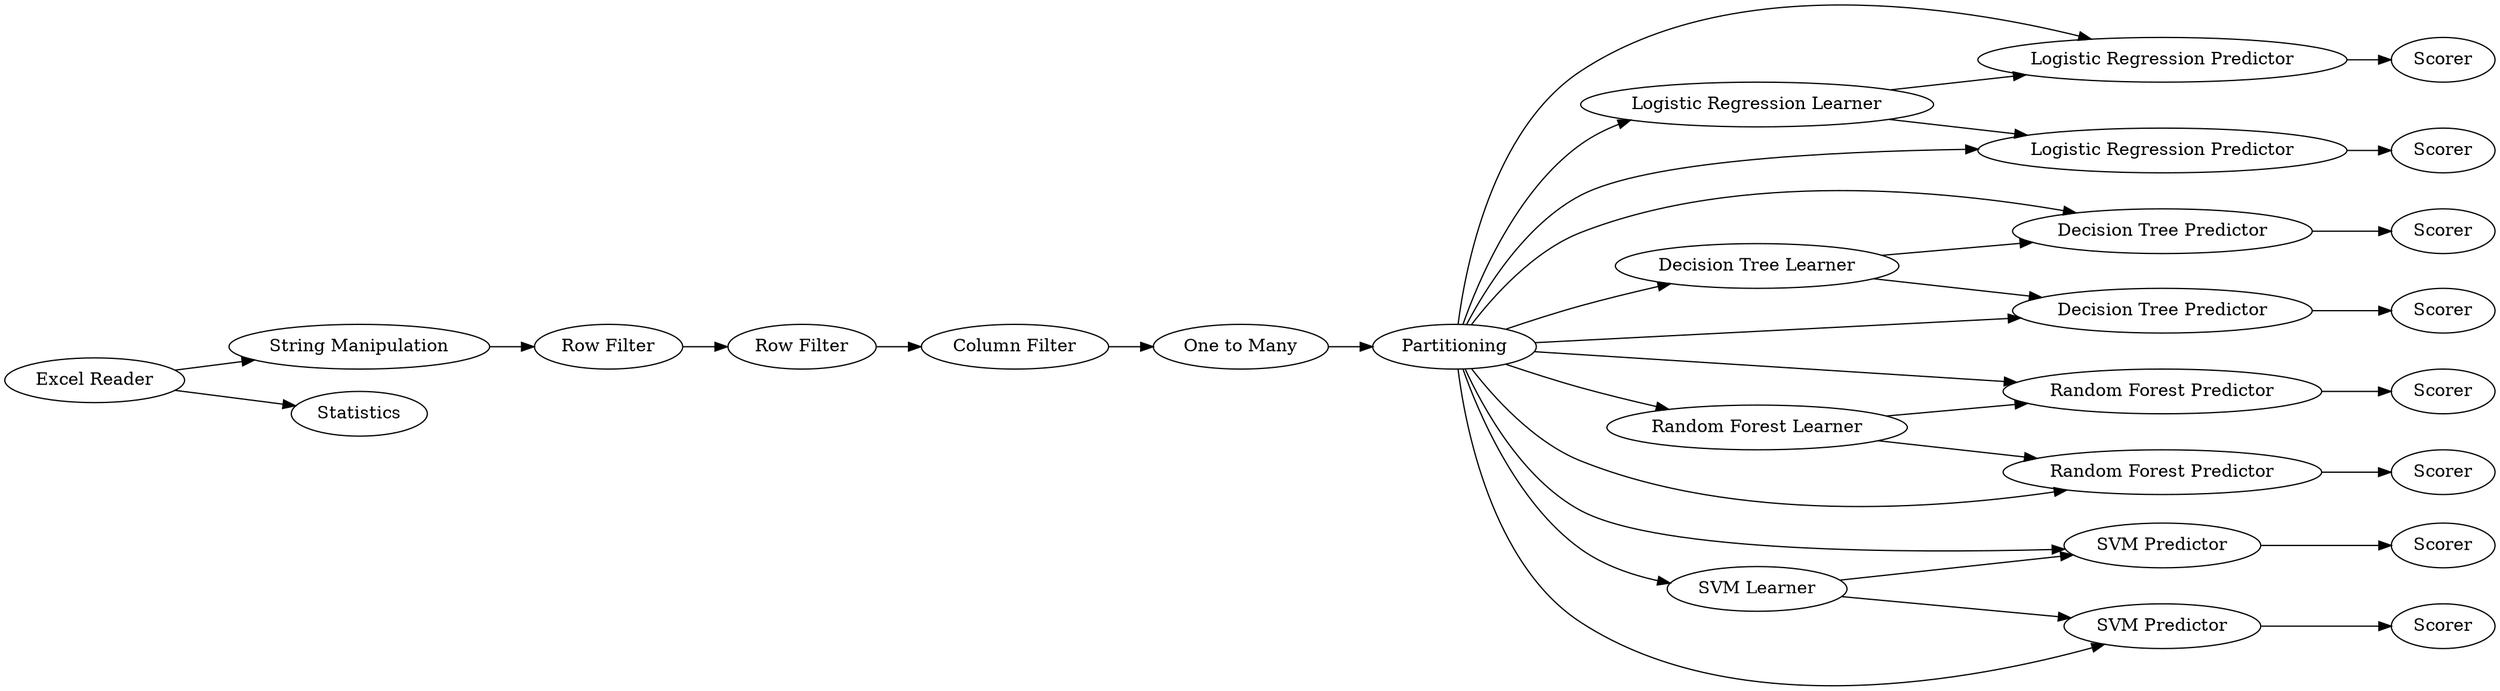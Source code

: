 digraph {
	"-1149754117708076818_2" [label="String Manipulation"]
	"-1149754117708076818_16" [label="Logistic Regression Predictor"]
	"-1149754117708076818_23" [label=Scorer]
	"-1149754117708076818_13" [label=Scorer]
	"-1149754117708076818_27" [label="Decision Tree Predictor"]
	"-1149754117708076818_28" [label=Scorer]
	"-1149754117708076818_29" [label=Scorer]
	"-1149754117708076818_24" [label="One to Many"]
	"-1149754117708076818_9" [label="Random Forest Learner"]
	"-1149754117708076818_4" [label="Column Filter"]
	"-1149754117708076818_21" [label="SVM Predictor"]
	"-1149754117708076818_19" [label="SVM Learner"]
	"-1149754117708076818_7" [label="Random Forest Predictor"]
	"-1149754117708076818_18" [label=Scorer]
	"-1149754117708076818_25" [label="Decision Tree Learner"]
	"-1149754117708076818_1" [label="Excel Reader"]
	"-1149754117708076818_10" [label="Logistic Regression Learner"]
	"-1149754117708076818_26" [label="Decision Tree Predictor"]
	"-1149754117708076818_6" [label="Row Filter"]
	"-1149754117708076818_8" [label=Partitioning]
	"-1149754117708076818_15" [label="Logistic Regression Predictor"]
	"-1149754117708076818_17" [label=Scorer]
	"-1149754117708076818_3" [label=Statistics]
	"-1149754117708076818_14" [label=Scorer]
	"-1149754117708076818_22" [label=Scorer]
	"-1149754117708076818_5" [label="Row Filter"]
	"-1149754117708076818_20" [label="SVM Predictor"]
	"-1149754117708076818_11" [label="Random Forest Predictor"]
	"-1149754117708076818_8" -> "-1149754117708076818_16"
	"-1149754117708076818_8" -> "-1149754117708076818_19"
	"-1149754117708076818_8" -> "-1149754117708076818_7"
	"-1149754117708076818_9" -> "-1149754117708076818_7"
	"-1149754117708076818_10" -> "-1149754117708076818_16"
	"-1149754117708076818_8" -> "-1149754117708076818_11"
	"-1149754117708076818_9" -> "-1149754117708076818_11"
	"-1149754117708076818_5" -> "-1149754117708076818_6"
	"-1149754117708076818_8" -> "-1149754117708076818_21"
	"-1149754117708076818_8" -> "-1149754117708076818_15"
	"-1149754117708076818_25" -> "-1149754117708076818_27"
	"-1149754117708076818_8" -> "-1149754117708076818_25"
	"-1149754117708076818_10" -> "-1149754117708076818_15"
	"-1149754117708076818_7" -> "-1149754117708076818_14"
	"-1149754117708076818_8" -> "-1149754117708076818_27"
	"-1149754117708076818_1" -> "-1149754117708076818_3"
	"-1149754117708076818_26" -> "-1149754117708076818_29"
	"-1149754117708076818_11" -> "-1149754117708076818_13"
	"-1149754117708076818_4" -> "-1149754117708076818_24"
	"-1149754117708076818_27" -> "-1149754117708076818_28"
	"-1149754117708076818_8" -> "-1149754117708076818_10"
	"-1149754117708076818_20" -> "-1149754117708076818_23"
	"-1149754117708076818_16" -> "-1149754117708076818_17"
	"-1149754117708076818_19" -> "-1149754117708076818_20"
	"-1149754117708076818_25" -> "-1149754117708076818_26"
	"-1149754117708076818_1" -> "-1149754117708076818_2"
	"-1149754117708076818_21" -> "-1149754117708076818_22"
	"-1149754117708076818_6" -> "-1149754117708076818_4"
	"-1149754117708076818_24" -> "-1149754117708076818_8"
	"-1149754117708076818_8" -> "-1149754117708076818_26"
	"-1149754117708076818_15" -> "-1149754117708076818_18"
	"-1149754117708076818_2" -> "-1149754117708076818_5"
	"-1149754117708076818_8" -> "-1149754117708076818_9"
	"-1149754117708076818_19" -> "-1149754117708076818_21"
	"-1149754117708076818_8" -> "-1149754117708076818_20"
	rankdir=LR
}
